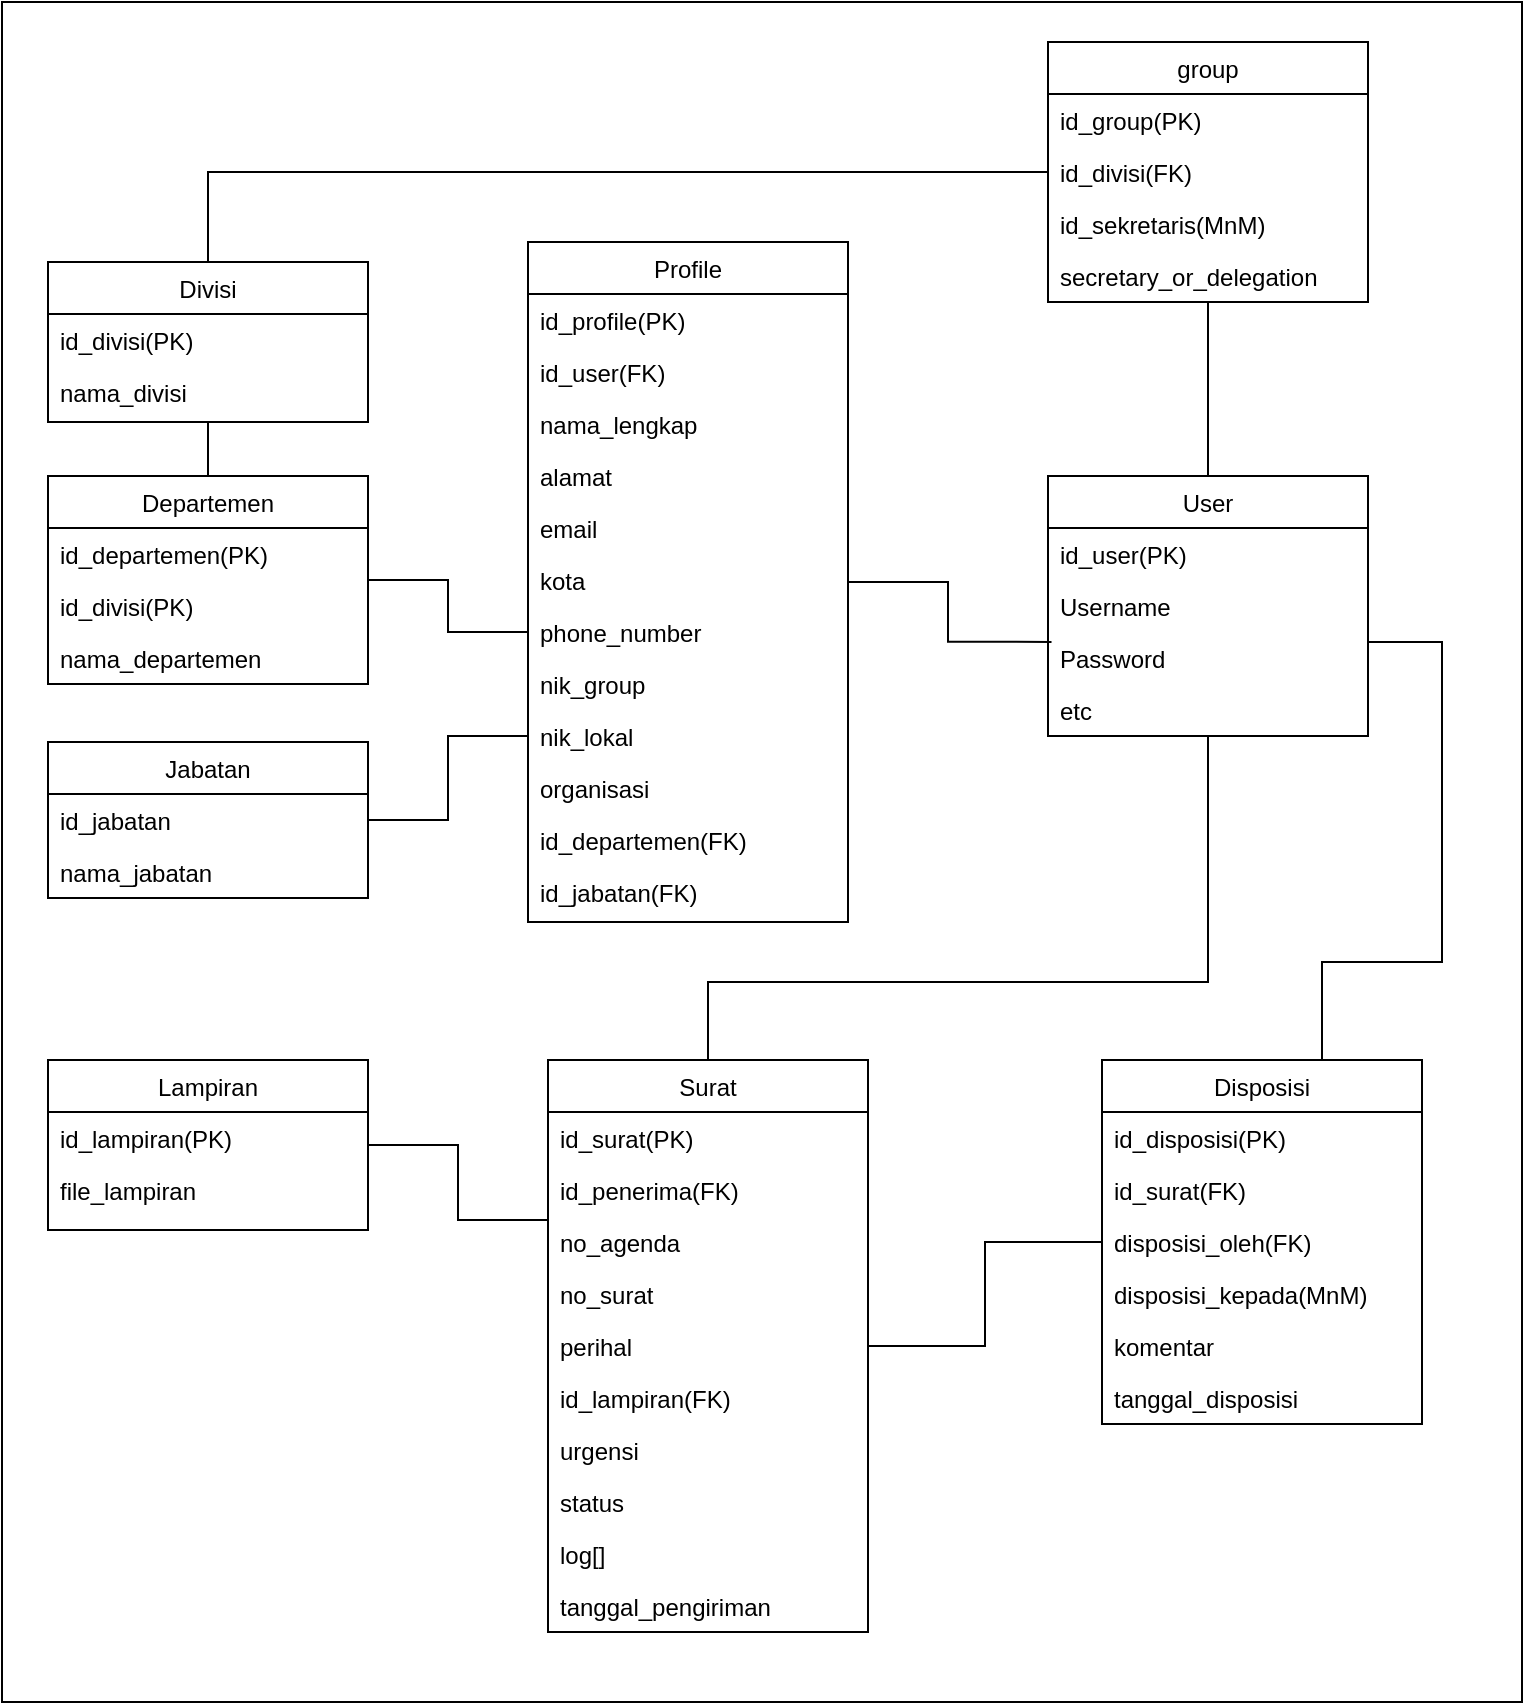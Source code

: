 <mxfile version="24.0.5" type="device">
  <diagram id="C5RBs43oDa-KdzZeNtuy" name="Page-1">
    <mxGraphModel dx="1750" dy="928" grid="1" gridSize="10" guides="1" tooltips="1" connect="1" arrows="1" fold="1" page="1" pageScale="1" pageWidth="827" pageHeight="1169" math="0" shadow="0">
      <root>
        <mxCell id="WIyWlLk6GJQsqaUBKTNV-0" />
        <mxCell id="WIyWlLk6GJQsqaUBKTNV-1" parent="WIyWlLk6GJQsqaUBKTNV-0" />
        <mxCell id="807tu3vyaZTxW0h7HlH0-38" value="" style="rounded=0;whiteSpace=wrap;html=1;" vertex="1" parent="WIyWlLk6GJQsqaUBKTNV-1">
          <mxGeometry x="40" y="70" width="760" height="850" as="geometry" />
        </mxCell>
        <mxCell id="zkfFHV4jXpPFQw0GAbJ--0" value="Profile" style="swimlane;fontStyle=0;align=center;verticalAlign=top;childLayout=stackLayout;horizontal=1;startSize=26;horizontalStack=0;resizeParent=1;resizeLast=0;collapsible=1;marginBottom=0;rounded=0;shadow=0;strokeWidth=1;" parent="WIyWlLk6GJQsqaUBKTNV-1" vertex="1">
          <mxGeometry x="303" y="190" width="160" height="340" as="geometry">
            <mxRectangle x="230" y="140" width="160" height="26" as="alternateBounds" />
          </mxGeometry>
        </mxCell>
        <mxCell id="f44z2BmvcbM-Z0qilBMi-4" value="id_profile(PK)" style="text;align=left;verticalAlign=top;spacingLeft=4;spacingRight=4;overflow=hidden;rotatable=0;points=[[0,0.5],[1,0.5]];portConstraint=eastwest;" parent="zkfFHV4jXpPFQw0GAbJ--0" vertex="1">
          <mxGeometry y="26" width="160" height="26" as="geometry" />
        </mxCell>
        <mxCell id="f44z2BmvcbM-Z0qilBMi-1" value="id_user(FK)" style="text;align=left;verticalAlign=top;spacingLeft=4;spacingRight=4;overflow=hidden;rotatable=0;points=[[0,0.5],[1,0.5]];portConstraint=eastwest;" parent="zkfFHV4jXpPFQw0GAbJ--0" vertex="1">
          <mxGeometry y="52" width="160" height="26" as="geometry" />
        </mxCell>
        <mxCell id="zkfFHV4jXpPFQw0GAbJ--1" value="nama_lengkap" style="text;align=left;verticalAlign=top;spacingLeft=4;spacingRight=4;overflow=hidden;rotatable=0;points=[[0,0.5],[1,0.5]];portConstraint=eastwest;" parent="zkfFHV4jXpPFQw0GAbJ--0" vertex="1">
          <mxGeometry y="78" width="160" height="26" as="geometry" />
        </mxCell>
        <mxCell id="zkfFHV4jXpPFQw0GAbJ--2" value="alamat    " style="text;align=left;verticalAlign=top;spacingLeft=4;spacingRight=4;overflow=hidden;rotatable=0;points=[[0,0.5],[1,0.5]];portConstraint=eastwest;rounded=0;shadow=0;html=0;" parent="zkfFHV4jXpPFQw0GAbJ--0" vertex="1">
          <mxGeometry y="104" width="160" height="26" as="geometry" />
        </mxCell>
        <mxCell id="zkfFHV4jXpPFQw0GAbJ--3" value="email    " style="text;align=left;verticalAlign=top;spacingLeft=4;spacingRight=4;overflow=hidden;rotatable=0;points=[[0,0.5],[1,0.5]];portConstraint=eastwest;rounded=0;shadow=0;html=0;" parent="zkfFHV4jXpPFQw0GAbJ--0" vertex="1">
          <mxGeometry y="130" width="160" height="26" as="geometry" />
        </mxCell>
        <mxCell id="f44z2BmvcbM-Z0qilBMi-7" value="kota" style="text;align=left;verticalAlign=top;spacingLeft=4;spacingRight=4;overflow=hidden;rotatable=0;points=[[0,0.5],[1,0.5]];portConstraint=eastwest;" parent="zkfFHV4jXpPFQw0GAbJ--0" vertex="1">
          <mxGeometry y="156" width="160" height="26" as="geometry" />
        </mxCell>
        <mxCell id="f44z2BmvcbM-Z0qilBMi-6" value="phone_number" style="text;align=left;verticalAlign=top;spacingLeft=4;spacingRight=4;overflow=hidden;rotatable=0;points=[[0,0.5],[1,0.5]];portConstraint=eastwest;" parent="zkfFHV4jXpPFQw0GAbJ--0" vertex="1">
          <mxGeometry y="182" width="160" height="26" as="geometry" />
        </mxCell>
        <mxCell id="f44z2BmvcbM-Z0qilBMi-5" value="nik_group" style="text;align=left;verticalAlign=top;spacingLeft=4;spacingRight=4;overflow=hidden;rotatable=0;points=[[0,0.5],[1,0.5]];portConstraint=eastwest;rounded=0;shadow=0;html=0;" parent="zkfFHV4jXpPFQw0GAbJ--0" vertex="1">
          <mxGeometry y="208" width="160" height="26" as="geometry" />
        </mxCell>
        <mxCell id="zkfFHV4jXpPFQw0GAbJ--5" value="nik_lokal" style="text;align=left;verticalAlign=top;spacingLeft=4;spacingRight=4;overflow=hidden;rotatable=0;points=[[0,0.5],[1,0.5]];portConstraint=eastwest;" parent="zkfFHV4jXpPFQw0GAbJ--0" vertex="1">
          <mxGeometry y="234" width="160" height="26" as="geometry" />
        </mxCell>
        <mxCell id="f44z2BmvcbM-Z0qilBMi-16" value="organisasi" style="text;align=left;verticalAlign=top;spacingLeft=4;spacingRight=4;overflow=hidden;rotatable=0;points=[[0,0.5],[1,0.5]];portConstraint=eastwest;" parent="zkfFHV4jXpPFQw0GAbJ--0" vertex="1">
          <mxGeometry y="260" width="160" height="26" as="geometry" />
        </mxCell>
        <mxCell id="f44z2BmvcbM-Z0qilBMi-17" value="id_departemen(FK)" style="text;align=left;verticalAlign=top;spacingLeft=4;spacingRight=4;overflow=hidden;rotatable=0;points=[[0,0.5],[1,0.5]];portConstraint=eastwest;" parent="zkfFHV4jXpPFQw0GAbJ--0" vertex="1">
          <mxGeometry y="286" width="160" height="26" as="geometry" />
        </mxCell>
        <mxCell id="f44z2BmvcbM-Z0qilBMi-28" value="id_jabatan(FK)" style="text;align=left;verticalAlign=top;spacingLeft=4;spacingRight=4;overflow=hidden;rotatable=0;points=[[0,0.5],[1,0.5]];portConstraint=eastwest;" parent="zkfFHV4jXpPFQw0GAbJ--0" vertex="1">
          <mxGeometry y="312" width="160" height="26" as="geometry" />
        </mxCell>
        <mxCell id="f44z2BmvcbM-Z0qilBMi-53" style="edgeStyle=orthogonalEdgeStyle;rounded=0;orthogonalLoop=1;jettySize=auto;html=1;entryX=0.5;entryY=0;entryDx=0;entryDy=0;endArrow=none;endFill=0;" parent="WIyWlLk6GJQsqaUBKTNV-1" source="zkfFHV4jXpPFQw0GAbJ--17" target="f44z2BmvcbM-Z0qilBMi-35" edge="1">
          <mxGeometry relative="1" as="geometry">
            <Array as="points">
              <mxPoint x="643" y="560" />
              <mxPoint x="393" y="560" />
            </Array>
          </mxGeometry>
        </mxCell>
        <mxCell id="807tu3vyaZTxW0h7HlH0-29" style="edgeStyle=orthogonalEdgeStyle;rounded=0;orthogonalLoop=1;jettySize=auto;html=1;entryX=0.5;entryY=0;entryDx=0;entryDy=0;endArrow=none;endFill=0;exitX=1;exitY=0.5;exitDx=0;exitDy=0;" edge="1" parent="WIyWlLk6GJQsqaUBKTNV-1" source="f44z2BmvcbM-Z0qilBMi-3">
          <mxGeometry relative="1" as="geometry">
            <mxPoint x="753" y="340" as="sourcePoint" />
            <mxPoint x="700" y="599" as="targetPoint" />
            <Array as="points">
              <mxPoint x="723" y="390" />
              <mxPoint x="760" y="390" />
              <mxPoint x="760" y="550" />
              <mxPoint x="700" y="550" />
            </Array>
          </mxGeometry>
        </mxCell>
        <mxCell id="zkfFHV4jXpPFQw0GAbJ--17" value="User" style="swimlane;fontStyle=0;align=center;verticalAlign=top;childLayout=stackLayout;horizontal=1;startSize=26;horizontalStack=0;resizeParent=1;resizeLast=0;collapsible=1;marginBottom=0;rounded=0;shadow=0;strokeWidth=1;" parent="WIyWlLk6GJQsqaUBKTNV-1" vertex="1">
          <mxGeometry x="563" y="307" width="160" height="130" as="geometry">
            <mxRectangle x="550" y="140" width="160" height="26" as="alternateBounds" />
          </mxGeometry>
        </mxCell>
        <mxCell id="f44z2BmvcbM-Z0qilBMi-3" value="id_user(PK)" style="text;align=left;verticalAlign=top;spacingLeft=4;spacingRight=4;overflow=hidden;rotatable=0;points=[[0,0.5],[1,0.5]];portConstraint=eastwest;rounded=0;shadow=0;html=0;" parent="zkfFHV4jXpPFQw0GAbJ--17" vertex="1">
          <mxGeometry y="26" width="160" height="26" as="geometry" />
        </mxCell>
        <mxCell id="zkfFHV4jXpPFQw0GAbJ--18" value="Username" style="text;align=left;verticalAlign=top;spacingLeft=4;spacingRight=4;overflow=hidden;rotatable=0;points=[[0,0.5],[1,0.5]];portConstraint=eastwest;" parent="zkfFHV4jXpPFQw0GAbJ--17" vertex="1">
          <mxGeometry y="52" width="160" height="26" as="geometry" />
        </mxCell>
        <mxCell id="zkfFHV4jXpPFQw0GAbJ--19" value="Password" style="text;align=left;verticalAlign=top;spacingLeft=4;spacingRight=4;overflow=hidden;rotatable=0;points=[[0,0.5],[1,0.5]];portConstraint=eastwest;rounded=0;shadow=0;html=0;" parent="zkfFHV4jXpPFQw0GAbJ--17" vertex="1">
          <mxGeometry y="78" width="160" height="26" as="geometry" />
        </mxCell>
        <mxCell id="f44z2BmvcbM-Z0qilBMi-0" value="etc" style="text;align=left;verticalAlign=top;spacingLeft=4;spacingRight=4;overflow=hidden;rotatable=0;points=[[0,0.5],[1,0.5]];portConstraint=eastwest;rounded=0;shadow=0;html=0;" parent="zkfFHV4jXpPFQw0GAbJ--17" vertex="1">
          <mxGeometry y="104" width="160" height="26" as="geometry" />
        </mxCell>
        <mxCell id="f44z2BmvcbM-Z0qilBMi-31" style="edgeStyle=orthogonalEdgeStyle;rounded=0;orthogonalLoop=1;jettySize=auto;html=1;entryX=0.5;entryY=0;entryDx=0;entryDy=0;endArrow=none;endFill=0;" parent="WIyWlLk6GJQsqaUBKTNV-1" source="f44z2BmvcbM-Z0qilBMi-13" target="f44z2BmvcbM-Z0qilBMi-20" edge="1">
          <mxGeometry relative="1" as="geometry" />
        </mxCell>
        <mxCell id="f44z2BmvcbM-Z0qilBMi-70" style="edgeStyle=orthogonalEdgeStyle;rounded=0;orthogonalLoop=1;jettySize=auto;html=1;entryX=0;entryY=0.5;entryDx=0;entryDy=0;endArrow=none;endFill=0;" parent="WIyWlLk6GJQsqaUBKTNV-1" source="f44z2BmvcbM-Z0qilBMi-13" target="f44z2BmvcbM-Z0qilBMi-66" edge="1">
          <mxGeometry relative="1" as="geometry" />
        </mxCell>
        <mxCell id="f44z2BmvcbM-Z0qilBMi-13" value="Divisi" style="swimlane;fontStyle=0;align=center;verticalAlign=top;childLayout=stackLayout;horizontal=1;startSize=26;horizontalStack=0;resizeParent=1;resizeLast=0;collapsible=1;marginBottom=0;rounded=0;shadow=0;strokeWidth=1;" parent="WIyWlLk6GJQsqaUBKTNV-1" vertex="1">
          <mxGeometry x="63" y="200" width="160" height="80" as="geometry">
            <mxRectangle x="550" y="140" width="160" height="26" as="alternateBounds" />
          </mxGeometry>
        </mxCell>
        <mxCell id="f44z2BmvcbM-Z0qilBMi-14" value="id_divisi(PK)" style="text;align=left;verticalAlign=top;spacingLeft=4;spacingRight=4;overflow=hidden;rotatable=0;points=[[0,0.5],[1,0.5]];portConstraint=eastwest;rounded=0;shadow=0;html=0;" parent="f44z2BmvcbM-Z0qilBMi-13" vertex="1">
          <mxGeometry y="26" width="160" height="26" as="geometry" />
        </mxCell>
        <mxCell id="f44z2BmvcbM-Z0qilBMi-15" value="nama_divisi" style="text;align=left;verticalAlign=top;spacingLeft=4;spacingRight=4;overflow=hidden;rotatable=0;points=[[0,0.5],[1,0.5]];portConstraint=eastwest;" parent="f44z2BmvcbM-Z0qilBMi-13" vertex="1">
          <mxGeometry y="52" width="160" height="26" as="geometry" />
        </mxCell>
        <mxCell id="f44z2BmvcbM-Z0qilBMi-30" style="edgeStyle=orthogonalEdgeStyle;rounded=0;orthogonalLoop=1;jettySize=auto;html=1;entryX=0;entryY=0.5;entryDx=0;entryDy=0;endArrow=none;endFill=0;" parent="WIyWlLk6GJQsqaUBKTNV-1" source="f44z2BmvcbM-Z0qilBMi-20" target="f44z2BmvcbM-Z0qilBMi-6" edge="1">
          <mxGeometry relative="1" as="geometry" />
        </mxCell>
        <mxCell id="f44z2BmvcbM-Z0qilBMi-20" value="Departemen" style="swimlane;fontStyle=0;align=center;verticalAlign=top;childLayout=stackLayout;horizontal=1;startSize=26;horizontalStack=0;resizeParent=1;resizeLast=0;collapsible=1;marginBottom=0;rounded=0;shadow=0;strokeWidth=1;" parent="WIyWlLk6GJQsqaUBKTNV-1" vertex="1">
          <mxGeometry x="63" y="307" width="160" height="104" as="geometry">
            <mxRectangle x="550" y="140" width="160" height="26" as="alternateBounds" />
          </mxGeometry>
        </mxCell>
        <mxCell id="f44z2BmvcbM-Z0qilBMi-21" value="id_departemen(PK)" style="text;align=left;verticalAlign=top;spacingLeft=4;spacingRight=4;overflow=hidden;rotatable=0;points=[[0,0.5],[1,0.5]];portConstraint=eastwest;rounded=0;shadow=0;html=0;" parent="f44z2BmvcbM-Z0qilBMi-20" vertex="1">
          <mxGeometry y="26" width="160" height="26" as="geometry" />
        </mxCell>
        <mxCell id="f44z2BmvcbM-Z0qilBMi-22" value="id_divisi(PK)" style="text;align=left;verticalAlign=top;spacingLeft=4;spacingRight=4;overflow=hidden;rotatable=0;points=[[0,0.5],[1,0.5]];portConstraint=eastwest;" parent="f44z2BmvcbM-Z0qilBMi-20" vertex="1">
          <mxGeometry y="52" width="160" height="26" as="geometry" />
        </mxCell>
        <mxCell id="f44z2BmvcbM-Z0qilBMi-23" value="nama_departemen" style="text;align=left;verticalAlign=top;spacingLeft=4;spacingRight=4;overflow=hidden;rotatable=0;points=[[0,0.5],[1,0.5]];portConstraint=eastwest;" parent="f44z2BmvcbM-Z0qilBMi-20" vertex="1">
          <mxGeometry y="78" width="160" height="26" as="geometry" />
        </mxCell>
        <mxCell id="f44z2BmvcbM-Z0qilBMi-34" style="edgeStyle=orthogonalEdgeStyle;rounded=0;orthogonalLoop=1;jettySize=auto;html=1;entryX=0;entryY=0.5;entryDx=0;entryDy=0;endArrow=none;endFill=0;" parent="WIyWlLk6GJQsqaUBKTNV-1" source="f44z2BmvcbM-Z0qilBMi-24" target="zkfFHV4jXpPFQw0GAbJ--5" edge="1">
          <mxGeometry relative="1" as="geometry" />
        </mxCell>
        <mxCell id="f44z2BmvcbM-Z0qilBMi-24" value="Jabatan" style="swimlane;fontStyle=0;align=center;verticalAlign=top;childLayout=stackLayout;horizontal=1;startSize=26;horizontalStack=0;resizeParent=1;resizeLast=0;collapsible=1;marginBottom=0;rounded=0;shadow=0;strokeWidth=1;" parent="WIyWlLk6GJQsqaUBKTNV-1" vertex="1">
          <mxGeometry x="63" y="440" width="160" height="78" as="geometry">
            <mxRectangle x="550" y="140" width="160" height="26" as="alternateBounds" />
          </mxGeometry>
        </mxCell>
        <mxCell id="f44z2BmvcbM-Z0qilBMi-25" value="id_jabatan" style="text;align=left;verticalAlign=top;spacingLeft=4;spacingRight=4;overflow=hidden;rotatable=0;points=[[0,0.5],[1,0.5]];portConstraint=eastwest;rounded=0;shadow=0;html=0;" parent="f44z2BmvcbM-Z0qilBMi-24" vertex="1">
          <mxGeometry y="26" width="160" height="26" as="geometry" />
        </mxCell>
        <mxCell id="f44z2BmvcbM-Z0qilBMi-26" value="nama_jabatan" style="text;align=left;verticalAlign=top;spacingLeft=4;spacingRight=4;overflow=hidden;rotatable=0;points=[[0,0.5],[1,0.5]];portConstraint=eastwest;" parent="f44z2BmvcbM-Z0qilBMi-24" vertex="1">
          <mxGeometry y="52" width="160" height="26" as="geometry" />
        </mxCell>
        <mxCell id="f44z2BmvcbM-Z0qilBMi-33" style="edgeStyle=orthogonalEdgeStyle;rounded=0;orthogonalLoop=1;jettySize=auto;html=1;entryX=0.011;entryY=0.19;entryDx=0;entryDy=0;entryPerimeter=0;endArrow=none;endFill=0;" parent="WIyWlLk6GJQsqaUBKTNV-1" source="zkfFHV4jXpPFQw0GAbJ--0" target="zkfFHV4jXpPFQw0GAbJ--19" edge="1">
          <mxGeometry relative="1" as="geometry" />
        </mxCell>
        <mxCell id="807tu3vyaZTxW0h7HlH0-35" style="edgeStyle=orthogonalEdgeStyle;rounded=0;orthogonalLoop=1;jettySize=auto;html=1;entryX=0;entryY=0.5;entryDx=0;entryDy=0;endArrow=none;endFill=0;" edge="1" parent="WIyWlLk6GJQsqaUBKTNV-1" source="f44z2BmvcbM-Z0qilBMi-35" target="f44z2BmvcbM-Z0qilBMi-57">
          <mxGeometry relative="1" as="geometry" />
        </mxCell>
        <mxCell id="f44z2BmvcbM-Z0qilBMi-35" value="Surat" style="swimlane;fontStyle=0;align=center;verticalAlign=top;childLayout=stackLayout;horizontal=1;startSize=26;horizontalStack=0;resizeParent=1;resizeLast=0;collapsible=1;marginBottom=0;rounded=0;shadow=0;strokeWidth=1;" parent="WIyWlLk6GJQsqaUBKTNV-1" vertex="1">
          <mxGeometry x="313" y="599" width="160" height="286" as="geometry">
            <mxRectangle x="550" y="140" width="160" height="26" as="alternateBounds" />
          </mxGeometry>
        </mxCell>
        <mxCell id="f44z2BmvcbM-Z0qilBMi-36" value="id_surat(PK)" style="text;align=left;verticalAlign=top;spacingLeft=4;spacingRight=4;overflow=hidden;rotatable=0;points=[[0,0.5],[1,0.5]];portConstraint=eastwest;rounded=0;shadow=0;html=0;" parent="f44z2BmvcbM-Z0qilBMi-35" vertex="1">
          <mxGeometry y="26" width="160" height="26" as="geometry" />
        </mxCell>
        <mxCell id="807tu3vyaZTxW0h7HlH0-33" value="id_penerima(FK)" style="text;align=left;verticalAlign=top;spacingLeft=4;spacingRight=4;overflow=hidden;rotatable=0;points=[[0,0.5],[1,0.5]];portConstraint=eastwest;rounded=0;shadow=0;html=0;" vertex="1" parent="f44z2BmvcbM-Z0qilBMi-35">
          <mxGeometry y="52" width="160" height="26" as="geometry" />
        </mxCell>
        <mxCell id="f44z2BmvcbM-Z0qilBMi-37" value="no_agenda" style="text;align=left;verticalAlign=top;spacingLeft=4;spacingRight=4;overflow=hidden;rotatable=0;points=[[0,0.5],[1,0.5]];portConstraint=eastwest;" parent="f44z2BmvcbM-Z0qilBMi-35" vertex="1">
          <mxGeometry y="78" width="160" height="26" as="geometry" />
        </mxCell>
        <mxCell id="f44z2BmvcbM-Z0qilBMi-38" value="no_surat" style="text;align=left;verticalAlign=top;spacingLeft=4;spacingRight=4;overflow=hidden;rotatable=0;points=[[0,0.5],[1,0.5]];portConstraint=eastwest;rounded=0;shadow=0;html=0;" parent="f44z2BmvcbM-Z0qilBMi-35" vertex="1">
          <mxGeometry y="104" width="160" height="26" as="geometry" />
        </mxCell>
        <mxCell id="f44z2BmvcbM-Z0qilBMi-43" value="perihal" style="text;align=left;verticalAlign=top;spacingLeft=4;spacingRight=4;overflow=hidden;rotatable=0;points=[[0,0.5],[1,0.5]];portConstraint=eastwest;rounded=0;shadow=0;html=0;" parent="f44z2BmvcbM-Z0qilBMi-35" vertex="1">
          <mxGeometry y="130" width="160" height="26" as="geometry" />
        </mxCell>
        <mxCell id="f44z2BmvcbM-Z0qilBMi-42" value="id_lampiran(FK)" style="text;align=left;verticalAlign=top;spacingLeft=4;spacingRight=4;overflow=hidden;rotatable=0;points=[[0,0.5],[1,0.5]];portConstraint=eastwest;rounded=0;shadow=0;html=0;" parent="f44z2BmvcbM-Z0qilBMi-35" vertex="1">
          <mxGeometry y="156" width="160" height="26" as="geometry" />
        </mxCell>
        <mxCell id="f44z2BmvcbM-Z0qilBMi-69" value="urgensi" style="text;align=left;verticalAlign=top;spacingLeft=4;spacingRight=4;overflow=hidden;rotatable=0;points=[[0,0.5],[1,0.5]];portConstraint=eastwest;rounded=0;shadow=0;html=0;" parent="f44z2BmvcbM-Z0qilBMi-35" vertex="1">
          <mxGeometry y="182" width="160" height="26" as="geometry" />
        </mxCell>
        <mxCell id="f44z2BmvcbM-Z0qilBMi-54" value="status" style="text;align=left;verticalAlign=top;spacingLeft=4;spacingRight=4;overflow=hidden;rotatable=0;points=[[0,0.5],[1,0.5]];portConstraint=eastwest;rounded=0;shadow=0;html=0;" parent="f44z2BmvcbM-Z0qilBMi-35" vertex="1">
          <mxGeometry y="208" width="160" height="26" as="geometry" />
        </mxCell>
        <mxCell id="807tu3vyaZTxW0h7HlH0-36" value="log[]" style="text;align=left;verticalAlign=top;spacingLeft=4;spacingRight=4;overflow=hidden;rotatable=0;points=[[0,0.5],[1,0.5]];portConstraint=eastwest;rounded=0;shadow=0;html=0;" vertex="1" parent="f44z2BmvcbM-Z0qilBMi-35">
          <mxGeometry y="234" width="160" height="26" as="geometry" />
        </mxCell>
        <mxCell id="807tu3vyaZTxW0h7HlH0-37" value="tanggal_pengiriman" style="text;align=left;verticalAlign=top;spacingLeft=4;spacingRight=4;overflow=hidden;rotatable=0;points=[[0,0.5],[1,0.5]];portConstraint=eastwest;rounded=0;shadow=0;html=0;" vertex="1" parent="f44z2BmvcbM-Z0qilBMi-35">
          <mxGeometry y="260" width="160" height="26" as="geometry" />
        </mxCell>
        <mxCell id="f44z2BmvcbM-Z0qilBMi-44" value="Lampiran" style="swimlane;fontStyle=0;align=center;verticalAlign=top;childLayout=stackLayout;horizontal=1;startSize=26;horizontalStack=0;resizeParent=1;resizeLast=0;collapsible=1;marginBottom=0;rounded=0;shadow=0;strokeWidth=1;" parent="WIyWlLk6GJQsqaUBKTNV-1" vertex="1">
          <mxGeometry x="63" y="599" width="160" height="85" as="geometry">
            <mxRectangle x="550" y="140" width="160" height="26" as="alternateBounds" />
          </mxGeometry>
        </mxCell>
        <mxCell id="f44z2BmvcbM-Z0qilBMi-45" value="id_lampiran(PK)" style="text;align=left;verticalAlign=top;spacingLeft=4;spacingRight=4;overflow=hidden;rotatable=0;points=[[0,0.5],[1,0.5]];portConstraint=eastwest;rounded=0;shadow=0;html=0;" parent="f44z2BmvcbM-Z0qilBMi-44" vertex="1">
          <mxGeometry y="26" width="160" height="26" as="geometry" />
        </mxCell>
        <mxCell id="f44z2BmvcbM-Z0qilBMi-51" value="file_lampiran" style="text;align=left;verticalAlign=top;spacingLeft=4;spacingRight=4;overflow=hidden;rotatable=0;points=[[0,0.5],[1,0.5]];portConstraint=eastwest;rounded=0;shadow=0;html=0;" parent="f44z2BmvcbM-Z0qilBMi-44" vertex="1">
          <mxGeometry y="52" width="160" height="26" as="geometry" />
        </mxCell>
        <mxCell id="f44z2BmvcbM-Z0qilBMi-52" style="edgeStyle=orthogonalEdgeStyle;rounded=0;orthogonalLoop=1;jettySize=auto;html=1;entryX=0;entryY=0.077;entryDx=0;entryDy=0;entryPerimeter=0;endArrow=none;endFill=0;" parent="WIyWlLk6GJQsqaUBKTNV-1" source="f44z2BmvcbM-Z0qilBMi-44" target="f44z2BmvcbM-Z0qilBMi-37" edge="1">
          <mxGeometry relative="1" as="geometry" />
        </mxCell>
        <mxCell id="f44z2BmvcbM-Z0qilBMi-55" value="Disposisi" style="swimlane;fontStyle=0;align=center;verticalAlign=top;childLayout=stackLayout;horizontal=1;startSize=26;horizontalStack=0;resizeParent=1;resizeLast=0;collapsible=1;marginBottom=0;rounded=0;shadow=0;strokeWidth=1;" parent="WIyWlLk6GJQsqaUBKTNV-1" vertex="1">
          <mxGeometry x="590" y="599" width="160" height="182" as="geometry">
            <mxRectangle x="550" y="140" width="160" height="26" as="alternateBounds" />
          </mxGeometry>
        </mxCell>
        <mxCell id="f44z2BmvcbM-Z0qilBMi-56" value="id_disposisi(PK)" style="text;align=left;verticalAlign=top;spacingLeft=4;spacingRight=4;overflow=hidden;rotatable=0;points=[[0,0.5],[1,0.5]];portConstraint=eastwest;rounded=0;shadow=0;html=0;" parent="f44z2BmvcbM-Z0qilBMi-55" vertex="1">
          <mxGeometry y="26" width="160" height="26" as="geometry" />
        </mxCell>
        <mxCell id="f44z2BmvcbM-Z0qilBMi-60" value="id_surat(FK)" style="text;align=left;verticalAlign=top;spacingLeft=4;spacingRight=4;overflow=hidden;rotatable=0;points=[[0,0.5],[1,0.5]];portConstraint=eastwest;rounded=0;shadow=0;html=0;" parent="f44z2BmvcbM-Z0qilBMi-55" vertex="1">
          <mxGeometry y="52" width="160" height="26" as="geometry" />
        </mxCell>
        <mxCell id="f44z2BmvcbM-Z0qilBMi-57" value="disposisi_oleh(FK)" style="text;align=left;verticalAlign=top;spacingLeft=4;spacingRight=4;overflow=hidden;rotatable=0;points=[[0,0.5],[1,0.5]];portConstraint=eastwest;" parent="f44z2BmvcbM-Z0qilBMi-55" vertex="1">
          <mxGeometry y="78" width="160" height="26" as="geometry" />
        </mxCell>
        <mxCell id="f44z2BmvcbM-Z0qilBMi-58" value="disposisi_kepada(MnM)" style="text;align=left;verticalAlign=top;spacingLeft=4;spacingRight=4;overflow=hidden;rotatable=0;points=[[0,0.5],[1,0.5]];portConstraint=eastwest;rounded=0;shadow=0;html=0;" parent="f44z2BmvcbM-Z0qilBMi-55" vertex="1">
          <mxGeometry y="104" width="160" height="26" as="geometry" />
        </mxCell>
        <mxCell id="f44z2BmvcbM-Z0qilBMi-59" value="komentar" style="text;align=left;verticalAlign=top;spacingLeft=4;spacingRight=4;overflow=hidden;rotatable=0;points=[[0,0.5],[1,0.5]];portConstraint=eastwest;rounded=0;shadow=0;html=0;" parent="f44z2BmvcbM-Z0qilBMi-55" vertex="1">
          <mxGeometry y="130" width="160" height="26" as="geometry" />
        </mxCell>
        <mxCell id="807tu3vyaZTxW0h7HlH0-9" value="tanggal_disposisi" style="text;align=left;verticalAlign=top;spacingLeft=4;spacingRight=4;overflow=hidden;rotatable=0;points=[[0,0.5],[1,0.5]];portConstraint=eastwest;rounded=0;shadow=0;html=0;" vertex="1" parent="f44z2BmvcbM-Z0qilBMi-55">
          <mxGeometry y="156" width="160" height="26" as="geometry" />
        </mxCell>
        <mxCell id="f44z2BmvcbM-Z0qilBMi-71" style="edgeStyle=orthogonalEdgeStyle;rounded=0;orthogonalLoop=1;jettySize=auto;html=1;entryX=0.5;entryY=0;entryDx=0;entryDy=0;endArrow=none;endFill=0;" parent="WIyWlLk6GJQsqaUBKTNV-1" source="f44z2BmvcbM-Z0qilBMi-64" target="zkfFHV4jXpPFQw0GAbJ--17" edge="1">
          <mxGeometry relative="1" as="geometry" />
        </mxCell>
        <mxCell id="f44z2BmvcbM-Z0qilBMi-64" value="group" style="swimlane;fontStyle=0;align=center;verticalAlign=top;childLayout=stackLayout;horizontal=1;startSize=26;horizontalStack=0;resizeParent=1;resizeLast=0;collapsible=1;marginBottom=0;rounded=0;shadow=0;strokeWidth=1;" parent="WIyWlLk6GJQsqaUBKTNV-1" vertex="1">
          <mxGeometry x="563" y="90" width="160" height="130" as="geometry">
            <mxRectangle x="550" y="140" width="160" height="26" as="alternateBounds" />
          </mxGeometry>
        </mxCell>
        <mxCell id="f44z2BmvcbM-Z0qilBMi-65" value="id_group(PK)" style="text;align=left;verticalAlign=top;spacingLeft=4;spacingRight=4;overflow=hidden;rotatable=0;points=[[0,0.5],[1,0.5]];portConstraint=eastwest;rounded=0;shadow=0;html=0;" parent="f44z2BmvcbM-Z0qilBMi-64" vertex="1">
          <mxGeometry y="26" width="160" height="26" as="geometry" />
        </mxCell>
        <mxCell id="f44z2BmvcbM-Z0qilBMi-66" value="id_divisi(FK)" style="text;align=left;verticalAlign=top;spacingLeft=4;spacingRight=4;overflow=hidden;rotatable=0;points=[[0,0.5],[1,0.5]];portConstraint=eastwest;" parent="f44z2BmvcbM-Z0qilBMi-64" vertex="1">
          <mxGeometry y="52" width="160" height="26" as="geometry" />
        </mxCell>
        <mxCell id="f44z2BmvcbM-Z0qilBMi-67" value="id_sekretaris(MnM)" style="text;align=left;verticalAlign=top;spacingLeft=4;spacingRight=4;overflow=hidden;rotatable=0;points=[[0,0.5],[1,0.5]];portConstraint=eastwest;rounded=0;shadow=0;html=0;" parent="f44z2BmvcbM-Z0qilBMi-64" vertex="1">
          <mxGeometry y="78" width="160" height="26" as="geometry" />
        </mxCell>
        <mxCell id="f44z2BmvcbM-Z0qilBMi-72" value="secretary_or_delegation" style="text;align=left;verticalAlign=top;spacingLeft=4;spacingRight=4;overflow=hidden;rotatable=0;points=[[0,0.5],[1,0.5]];portConstraint=eastwest;rounded=0;shadow=0;html=0;" parent="f44z2BmvcbM-Z0qilBMi-64" vertex="1">
          <mxGeometry y="104" width="160" height="26" as="geometry" />
        </mxCell>
      </root>
    </mxGraphModel>
  </diagram>
</mxfile>
